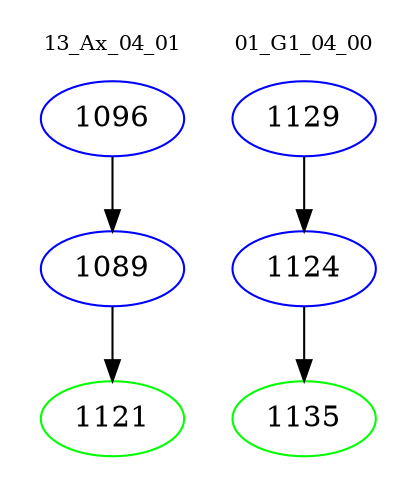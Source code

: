 digraph{
subgraph cluster_0 {
color = white
label = "13_Ax_04_01";
fontsize=10;
T0_1096 [label="1096", color="blue"]
T0_1096 -> T0_1089 [color="black"]
T0_1089 [label="1089", color="blue"]
T0_1089 -> T0_1121 [color="black"]
T0_1121 [label="1121", color="green"]
}
subgraph cluster_1 {
color = white
label = "01_G1_04_00";
fontsize=10;
T1_1129 [label="1129", color="blue"]
T1_1129 -> T1_1124 [color="black"]
T1_1124 [label="1124", color="blue"]
T1_1124 -> T1_1135 [color="black"]
T1_1135 [label="1135", color="green"]
}
}
